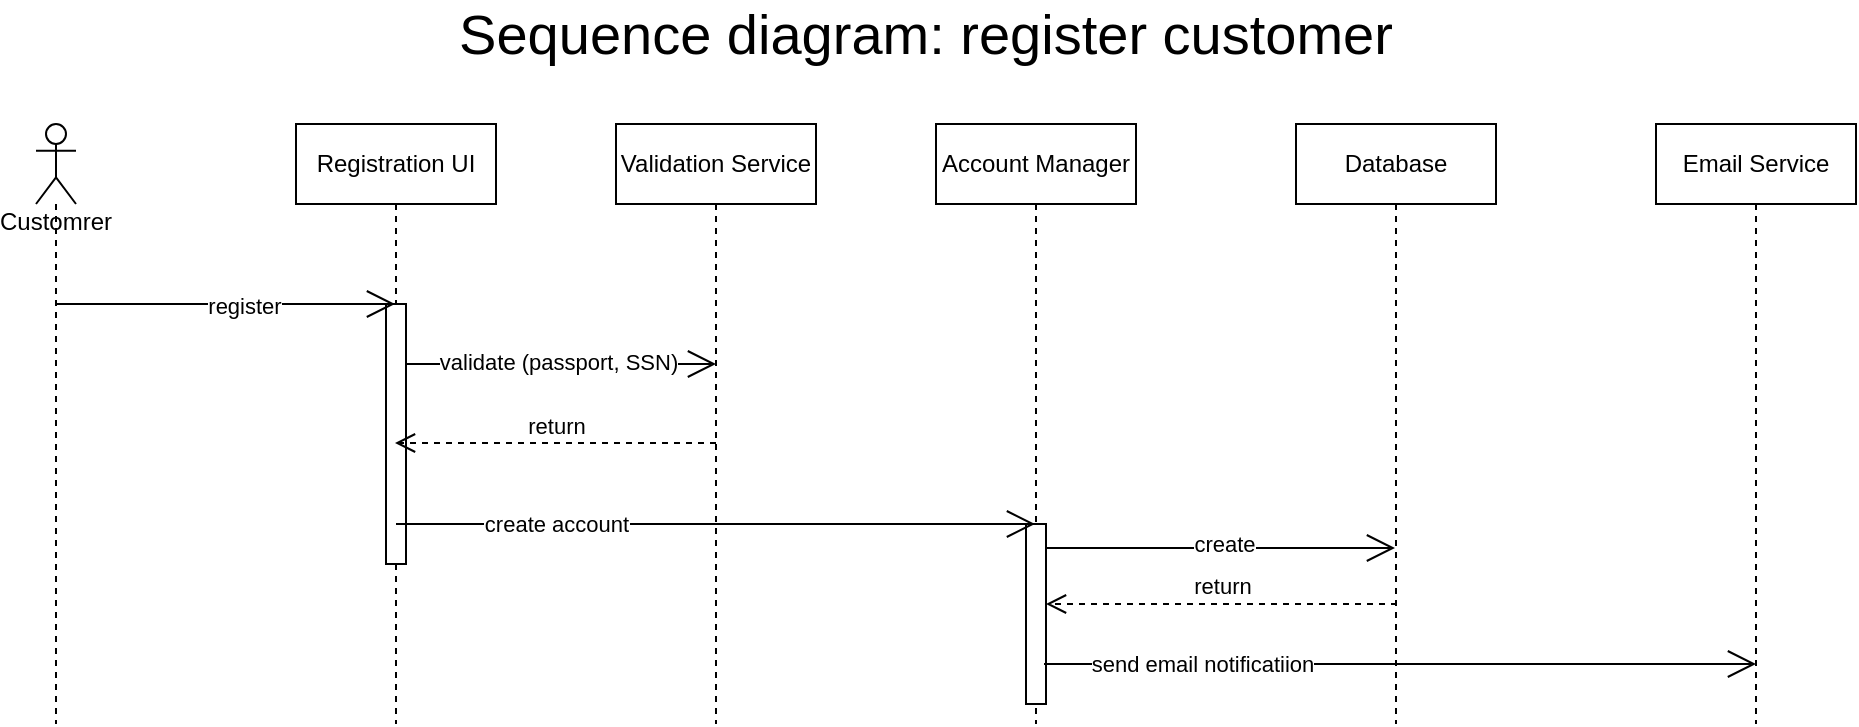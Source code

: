 <mxfile version="26.0.16">
  <diagram name="Page-1" id="A6f8MS1bnhnMK5dh0ZCI">
    <mxGraphModel dx="1235" dy="614" grid="1" gridSize="10" guides="1" tooltips="1" connect="1" arrows="1" fold="1" page="1" pageScale="1" pageWidth="1100" pageHeight="850" math="0" shadow="0">
      <root>
        <mxCell id="0" />
        <mxCell id="1" parent="0" />
        <mxCell id="zYdixPEY-TEj_-wJ6H-T-2" value="Registration UI" style="shape=umlLifeline;perimeter=lifelinePerimeter;whiteSpace=wrap;html=1;container=1;dropTarget=0;collapsible=0;recursiveResize=0;outlineConnect=0;portConstraint=eastwest;newEdgeStyle={&quot;curved&quot;:0,&quot;rounded&quot;:0};" vertex="1" parent="1">
          <mxGeometry x="200" y="80" width="100" height="300" as="geometry" />
        </mxCell>
        <mxCell id="zYdixPEY-TEj_-wJ6H-T-10" value="" style="html=1;points=[[0,0,0,0,5],[0,1,0,0,-5],[1,0,0,0,5],[1,1,0,0,-5]];perimeter=orthogonalPerimeter;outlineConnect=0;targetShapes=umlLifeline;portConstraint=eastwest;newEdgeStyle={&quot;curved&quot;:0,&quot;rounded&quot;:0};" vertex="1" parent="zYdixPEY-TEj_-wJ6H-T-2">
          <mxGeometry x="45" y="90" width="10" height="130" as="geometry" />
        </mxCell>
        <mxCell id="zYdixPEY-TEj_-wJ6H-T-3" value="Validation Service" style="shape=umlLifeline;perimeter=lifelinePerimeter;whiteSpace=wrap;html=1;container=1;dropTarget=0;collapsible=0;recursiveResize=0;outlineConnect=0;portConstraint=eastwest;newEdgeStyle={&quot;curved&quot;:0,&quot;rounded&quot;:0};" vertex="1" parent="1">
          <mxGeometry x="360" y="80" width="100" height="300" as="geometry" />
        </mxCell>
        <mxCell id="zYdixPEY-TEj_-wJ6H-T-4" value="Account Manager" style="shape=umlLifeline;perimeter=lifelinePerimeter;whiteSpace=wrap;html=1;container=1;dropTarget=0;collapsible=0;recursiveResize=0;outlineConnect=0;portConstraint=eastwest;newEdgeStyle={&quot;curved&quot;:0,&quot;rounded&quot;:0};" vertex="1" parent="1">
          <mxGeometry x="520" y="80" width="100" height="300" as="geometry" />
        </mxCell>
        <mxCell id="zYdixPEY-TEj_-wJ6H-T-18" value="" style="html=1;points=[[0,0,0,0,5],[0,1,0,0,-5],[1,0,0,0,5],[1,1,0,0,-5]];perimeter=orthogonalPerimeter;outlineConnect=0;targetShapes=umlLifeline;portConstraint=eastwest;newEdgeStyle={&quot;curved&quot;:0,&quot;rounded&quot;:0};" vertex="1" parent="zYdixPEY-TEj_-wJ6H-T-4">
          <mxGeometry x="45" y="200" width="10" height="90" as="geometry" />
        </mxCell>
        <mxCell id="zYdixPEY-TEj_-wJ6H-T-5" value="Database" style="shape=umlLifeline;perimeter=lifelinePerimeter;whiteSpace=wrap;html=1;container=1;dropTarget=0;collapsible=0;recursiveResize=0;outlineConnect=0;portConstraint=eastwest;newEdgeStyle={&quot;curved&quot;:0,&quot;rounded&quot;:0};" vertex="1" parent="1">
          <mxGeometry x="700" y="80" width="100" height="300" as="geometry" />
        </mxCell>
        <mxCell id="zYdixPEY-TEj_-wJ6H-T-6" value="Email Service" style="shape=umlLifeline;perimeter=lifelinePerimeter;whiteSpace=wrap;html=1;container=1;dropTarget=0;collapsible=0;recursiveResize=0;outlineConnect=0;portConstraint=eastwest;newEdgeStyle={&quot;curved&quot;:0,&quot;rounded&quot;:0};" vertex="1" parent="1">
          <mxGeometry x="880" y="80" width="100" height="300" as="geometry" />
        </mxCell>
        <mxCell id="zYdixPEY-TEj_-wJ6H-T-7" value="&lt;div&gt;&lt;span style=&quot;background-color: transparent; color: light-dark(rgb(0, 0, 0), rgb(255, 255, 255));&quot;&gt;&lt;br&gt;&lt;/span&gt;&lt;/div&gt;&lt;div&gt;&lt;span style=&quot;background-color: transparent; color: light-dark(rgb(0, 0, 0), rgb(255, 255, 255));&quot;&gt;&lt;br&gt;&lt;/span&gt;&lt;/div&gt;&lt;div&gt;&lt;span style=&quot;background-color: transparent; color: light-dark(rgb(0, 0, 0), rgb(255, 255, 255));&quot;&gt;&lt;br&gt;&lt;/span&gt;&lt;/div&gt;&lt;div&gt;&lt;span style=&quot;background-color: transparent; color: light-dark(rgb(0, 0, 0), rgb(255, 255, 255));&quot;&gt;&lt;br&gt;&lt;/span&gt;&lt;/div&gt;&lt;div&gt;&lt;span style=&quot;background-color: transparent; color: light-dark(rgb(0, 0, 0), rgb(255, 255, 255));&quot;&gt;Customrer&lt;/span&gt;&lt;/div&gt;" style="shape=umlLifeline;perimeter=lifelinePerimeter;whiteSpace=wrap;html=1;container=1;dropTarget=0;collapsible=0;recursiveResize=0;outlineConnect=0;portConstraint=eastwest;newEdgeStyle={&quot;curved&quot;:0,&quot;rounded&quot;:0};participant=umlActor;" vertex="1" parent="1">
          <mxGeometry x="70" y="80" width="20" height="300" as="geometry" />
        </mxCell>
        <mxCell id="zYdixPEY-TEj_-wJ6H-T-8" value="" style="endArrow=open;endFill=1;endSize=12;html=1;rounded=0;" edge="1" parent="1" target="zYdixPEY-TEj_-wJ6H-T-2">
          <mxGeometry width="160" relative="1" as="geometry">
            <mxPoint x="80" y="170" as="sourcePoint" />
            <mxPoint x="240" y="170" as="targetPoint" />
          </mxGeometry>
        </mxCell>
        <mxCell id="zYdixPEY-TEj_-wJ6H-T-9" value="register" style="edgeLabel;html=1;align=center;verticalAlign=middle;resizable=0;points=[];" vertex="1" connectable="0" parent="zYdixPEY-TEj_-wJ6H-T-8">
          <mxGeometry x="0.107" y="-1" relative="1" as="geometry">
            <mxPoint as="offset" />
          </mxGeometry>
        </mxCell>
        <mxCell id="zYdixPEY-TEj_-wJ6H-T-11" value="" style="endArrow=open;endFill=1;endSize=12;html=1;rounded=0;" edge="1" parent="1" source="zYdixPEY-TEj_-wJ6H-T-10">
          <mxGeometry width="160" relative="1" as="geometry">
            <mxPoint x="260" y="200" as="sourcePoint" />
            <mxPoint x="410" y="200" as="targetPoint" />
          </mxGeometry>
        </mxCell>
        <mxCell id="zYdixPEY-TEj_-wJ6H-T-13" value="validate (passport, SSN)" style="edgeLabel;html=1;align=center;verticalAlign=middle;resizable=0;points=[];" vertex="1" connectable="0" parent="zYdixPEY-TEj_-wJ6H-T-11">
          <mxGeometry x="-0.102" y="1" relative="1" as="geometry">
            <mxPoint x="6" as="offset" />
          </mxGeometry>
        </mxCell>
        <mxCell id="zYdixPEY-TEj_-wJ6H-T-14" value="return" style="html=1;verticalAlign=bottom;endArrow=open;dashed=1;endSize=8;curved=0;rounded=0;" edge="1" parent="1">
          <mxGeometry relative="1" as="geometry">
            <mxPoint x="410" y="239.5" as="sourcePoint" />
            <mxPoint x="249.5" y="239.5" as="targetPoint" />
          </mxGeometry>
        </mxCell>
        <mxCell id="zYdixPEY-TEj_-wJ6H-T-15" value="" style="endArrow=open;endFill=1;endSize=12;html=1;rounded=0;" edge="1" parent="1" target="zYdixPEY-TEj_-wJ6H-T-4">
          <mxGeometry width="160" relative="1" as="geometry">
            <mxPoint x="250" y="280" as="sourcePoint" />
            <mxPoint x="410" y="280" as="targetPoint" />
          </mxGeometry>
        </mxCell>
        <mxCell id="zYdixPEY-TEj_-wJ6H-T-17" value="create account" style="edgeLabel;html=1;align=center;verticalAlign=middle;resizable=0;points=[];" vertex="1" connectable="0" parent="zYdixPEY-TEj_-wJ6H-T-15">
          <mxGeometry x="-0.525" relative="1" as="geometry">
            <mxPoint x="4" as="offset" />
          </mxGeometry>
        </mxCell>
        <mxCell id="zYdixPEY-TEj_-wJ6H-T-19" value="" style="endArrow=open;endFill=1;endSize=12;html=1;rounded=0;" edge="1" parent="1">
          <mxGeometry width="160" relative="1" as="geometry">
            <mxPoint x="575" y="292" as="sourcePoint" />
            <mxPoint x="749.5" y="292" as="targetPoint" />
          </mxGeometry>
        </mxCell>
        <mxCell id="zYdixPEY-TEj_-wJ6H-T-20" value="create" style="edgeLabel;html=1;align=center;verticalAlign=middle;resizable=0;points=[];" vertex="1" connectable="0" parent="zYdixPEY-TEj_-wJ6H-T-19">
          <mxGeometry x="0.19" y="-1" relative="1" as="geometry">
            <mxPoint x="-15" y="-3" as="offset" />
          </mxGeometry>
        </mxCell>
        <mxCell id="zYdixPEY-TEj_-wJ6H-T-21" value="return" style="html=1;verticalAlign=bottom;endArrow=open;dashed=1;endSize=8;curved=0;rounded=0;" edge="1" parent="1" target="zYdixPEY-TEj_-wJ6H-T-18">
          <mxGeometry relative="1" as="geometry">
            <mxPoint x="750.5" y="320" as="sourcePoint" />
            <mxPoint x="590" y="320" as="targetPoint" />
          </mxGeometry>
        </mxCell>
        <mxCell id="zYdixPEY-TEj_-wJ6H-T-22" value="" style="endArrow=open;endFill=1;endSize=12;html=1;rounded=0;" edge="1" parent="1">
          <mxGeometry width="160" relative="1" as="geometry">
            <mxPoint x="574" y="350" as="sourcePoint" />
            <mxPoint x="930" y="350" as="targetPoint" />
          </mxGeometry>
        </mxCell>
        <mxCell id="zYdixPEY-TEj_-wJ6H-T-23" value="send email notificatiion" style="edgeLabel;html=1;align=center;verticalAlign=middle;resizable=0;points=[];" vertex="1" connectable="0" parent="zYdixPEY-TEj_-wJ6H-T-22">
          <mxGeometry x="-0.556" relative="1" as="geometry">
            <mxPoint as="offset" />
          </mxGeometry>
        </mxCell>
        <mxCell id="zYdixPEY-TEj_-wJ6H-T-24" value="Sequence diagram: register customer" style="text;html=1;align=center;verticalAlign=middle;whiteSpace=wrap;rounded=0;spacing=2;fontSize=28;" vertex="1" parent="1">
          <mxGeometry x="280" y="20" width="470" height="30" as="geometry" />
        </mxCell>
      </root>
    </mxGraphModel>
  </diagram>
</mxfile>
